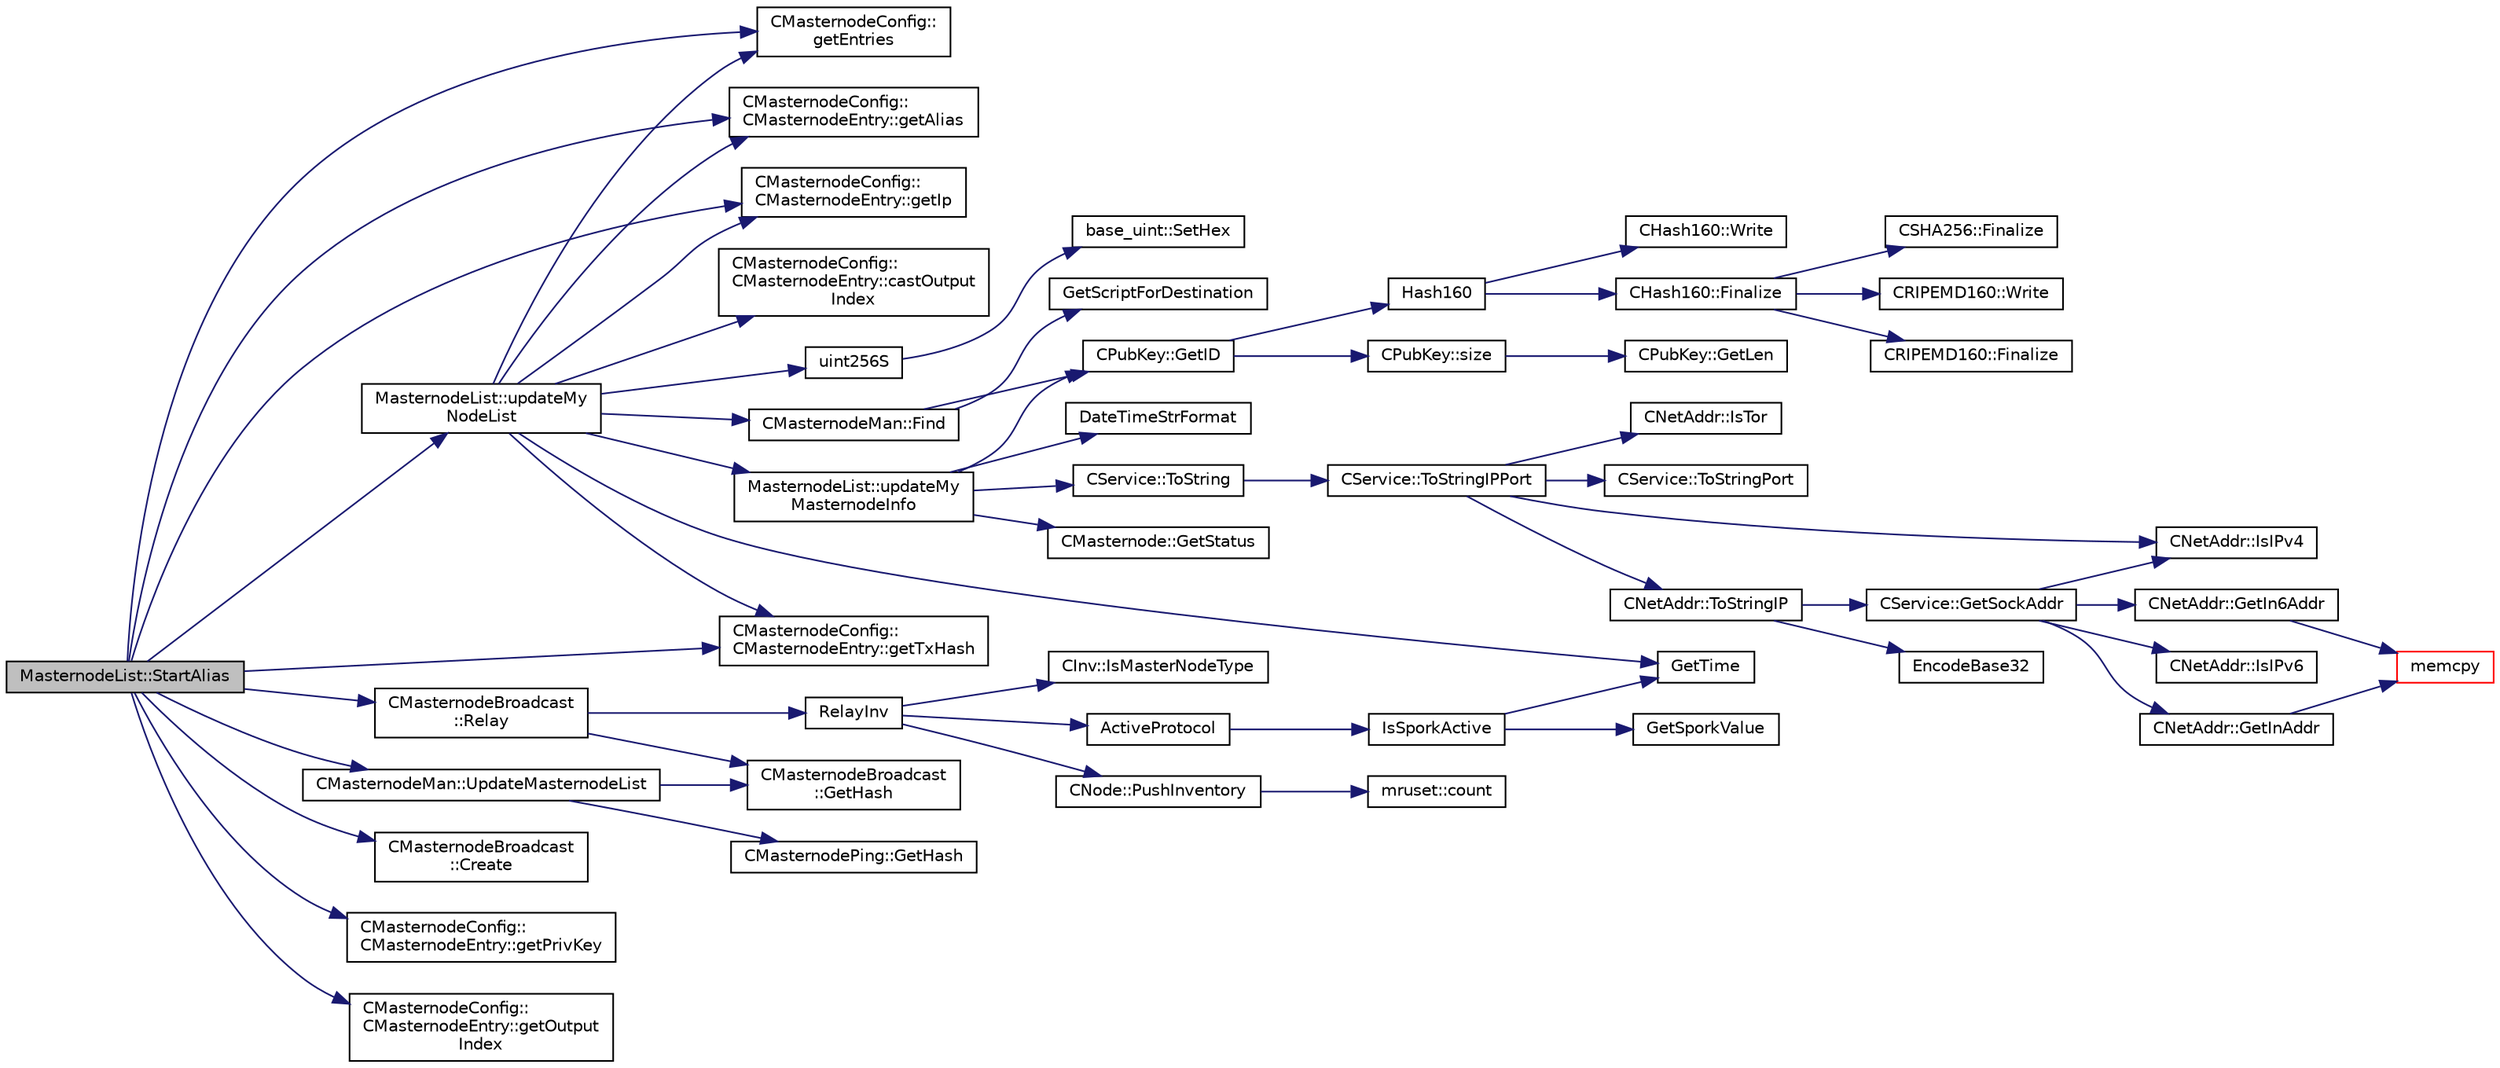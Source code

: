 digraph "MasternodeList::StartAlias"
{
  edge [fontname="Helvetica",fontsize="10",labelfontname="Helvetica",labelfontsize="10"];
  node [fontname="Helvetica",fontsize="10",shape=record];
  rankdir="LR";
  Node369 [label="MasternodeList::StartAlias",height=0.2,width=0.4,color="black", fillcolor="grey75", style="filled", fontcolor="black"];
  Node369 -> Node370 [color="midnightblue",fontsize="10",style="solid",fontname="Helvetica"];
  Node370 [label="CMasternodeConfig::\lgetEntries",height=0.2,width=0.4,color="black", fillcolor="white", style="filled",URL="$class_c_masternode_config.html#a21fb5f410e3dcd55429f256d4efe4e61"];
  Node369 -> Node371 [color="midnightblue",fontsize="10",style="solid",fontname="Helvetica"];
  Node371 [label="CMasternodeConfig::\lCMasternodeEntry::getAlias",height=0.2,width=0.4,color="black", fillcolor="white", style="filled",URL="$class_c_masternode_config_1_1_c_masternode_entry.html#abf242505d9955e37da0628a35d26677e"];
  Node369 -> Node372 [color="midnightblue",fontsize="10",style="solid",fontname="Helvetica"];
  Node372 [label="CMasternodeBroadcast\l::Create",height=0.2,width=0.4,color="black", fillcolor="white", style="filled",URL="$class_c_masternode_broadcast.html#a3b331bac6aa4ab8ece112b62243f7498",tooltip="Create Masternode broadcast, needs to be relayed manually after that. "];
  Node369 -> Node373 [color="midnightblue",fontsize="10",style="solid",fontname="Helvetica"];
  Node373 [label="CMasternodeConfig::\lCMasternodeEntry::getIp",height=0.2,width=0.4,color="black", fillcolor="white", style="filled",URL="$class_c_masternode_config_1_1_c_masternode_entry.html#a50b3672f986b569c83bf29e08f8165c8"];
  Node369 -> Node374 [color="midnightblue",fontsize="10",style="solid",fontname="Helvetica"];
  Node374 [label="CMasternodeConfig::\lCMasternodeEntry::getPrivKey",height=0.2,width=0.4,color="black", fillcolor="white", style="filled",URL="$class_c_masternode_config_1_1_c_masternode_entry.html#ab0e21a945e43940b659bf289f9280552"];
  Node369 -> Node375 [color="midnightblue",fontsize="10",style="solid",fontname="Helvetica"];
  Node375 [label="CMasternodeConfig::\lCMasternodeEntry::getTxHash",height=0.2,width=0.4,color="black", fillcolor="white", style="filled",URL="$class_c_masternode_config_1_1_c_masternode_entry.html#a08039c5a3271a278c64a706c4b53d29b"];
  Node369 -> Node376 [color="midnightblue",fontsize="10",style="solid",fontname="Helvetica"];
  Node376 [label="CMasternodeConfig::\lCMasternodeEntry::getOutput\lIndex",height=0.2,width=0.4,color="black", fillcolor="white", style="filled",URL="$class_c_masternode_config_1_1_c_masternode_entry.html#a4aff6625aebbc697706d13fdf044cafa"];
  Node369 -> Node377 [color="midnightblue",fontsize="10",style="solid",fontname="Helvetica"];
  Node377 [label="CMasternodeMan::UpdateMasternodeList",height=0.2,width=0.4,color="black", fillcolor="white", style="filled",URL="$class_c_masternode_man.html#aed8b4c3eec39239a4c63c2cda5e7588c",tooltip="Update masternode list and maps using provided CMasternodeBroadcast. "];
  Node377 -> Node378 [color="midnightblue",fontsize="10",style="solid",fontname="Helvetica"];
  Node378 [label="CMasternodePing::GetHash",height=0.2,width=0.4,color="black", fillcolor="white", style="filled",URL="$class_c_masternode_ping.html#a3aff56c6fc3ff76363d4e527db6a812e"];
  Node377 -> Node379 [color="midnightblue",fontsize="10",style="solid",fontname="Helvetica"];
  Node379 [label="CMasternodeBroadcast\l::GetHash",height=0.2,width=0.4,color="black", fillcolor="white", style="filled",URL="$class_c_masternode_broadcast.html#a0ada325e5672c4cd178cf02cdc0a7bd5"];
  Node369 -> Node380 [color="midnightblue",fontsize="10",style="solid",fontname="Helvetica"];
  Node380 [label="CMasternodeBroadcast\l::Relay",height=0.2,width=0.4,color="black", fillcolor="white", style="filled",URL="$class_c_masternode_broadcast.html#a54fc9e822e1524bee8852a0bf6d82736"];
  Node380 -> Node379 [color="midnightblue",fontsize="10",style="solid",fontname="Helvetica"];
  Node380 -> Node381 [color="midnightblue",fontsize="10",style="solid",fontname="Helvetica"];
  Node381 [label="RelayInv",height=0.2,width=0.4,color="black", fillcolor="white", style="filled",URL="$net_8cpp.html#a653718509f060207d28139fa8346e64a"];
  Node381 -> Node382 [color="midnightblue",fontsize="10",style="solid",fontname="Helvetica"];
  Node382 [label="CInv::IsMasterNodeType",height=0.2,width=0.4,color="black", fillcolor="white", style="filled",URL="$class_c_inv.html#ab96a3a729beb1092a87604667dc5baba"];
  Node381 -> Node383 [color="midnightblue",fontsize="10",style="solid",fontname="Helvetica"];
  Node383 [label="ActiveProtocol",height=0.2,width=0.4,color="black", fillcolor="white", style="filled",URL="$main_8cpp.html#a138f84e8c8976fe85712b695c32ee3c7",tooltip="See whether the protocol update is enforced for connected nodes. "];
  Node383 -> Node384 [color="midnightblue",fontsize="10",style="solid",fontname="Helvetica"];
  Node384 [label="IsSporkActive",height=0.2,width=0.4,color="black", fillcolor="white", style="filled",URL="$spork_8cpp.html#a3305663176e21e81c80dc951a7f8ea5e"];
  Node384 -> Node385 [color="midnightblue",fontsize="10",style="solid",fontname="Helvetica"];
  Node385 [label="GetSporkValue",height=0.2,width=0.4,color="black", fillcolor="white", style="filled",URL="$spork_8cpp.html#a7125c44e1c9a54dc7c28556b3fb24a8f"];
  Node384 -> Node386 [color="midnightblue",fontsize="10",style="solid",fontname="Helvetica"];
  Node386 [label="GetTime",height=0.2,width=0.4,color="black", fillcolor="white", style="filled",URL="$utiltime_8cpp.html#a46fac5fba8ba905b5f9acb364f5d8c6f",tooltip="For unit testing. "];
  Node381 -> Node387 [color="midnightblue",fontsize="10",style="solid",fontname="Helvetica"];
  Node387 [label="CNode::PushInventory",height=0.2,width=0.4,color="black", fillcolor="white", style="filled",URL="$class_c_node.html#a7cef2333aa8776127a7e7fcab659eb6a"];
  Node387 -> Node388 [color="midnightblue",fontsize="10",style="solid",fontname="Helvetica"];
  Node388 [label="mruset::count",height=0.2,width=0.4,color="black", fillcolor="white", style="filled",URL="$classmruset.html#aff65b732aed809fb84542e1136321a24"];
  Node369 -> Node389 [color="midnightblue",fontsize="10",style="solid",fontname="Helvetica"];
  Node389 [label="MasternodeList::updateMy\lNodeList",height=0.2,width=0.4,color="black", fillcolor="white", style="filled",URL="$class_masternode_list.html#abfb8462c699669f75f7a8005089bdb0a"];
  Node389 -> Node386 [color="midnightblue",fontsize="10",style="solid",fontname="Helvetica"];
  Node389 -> Node370 [color="midnightblue",fontsize="10",style="solid",fontname="Helvetica"];
  Node389 -> Node390 [color="midnightblue",fontsize="10",style="solid",fontname="Helvetica"];
  Node390 [label="CMasternodeConfig::\lCMasternodeEntry::castOutput\lIndex",height=0.2,width=0.4,color="black", fillcolor="white", style="filled",URL="$class_c_masternode_config_1_1_c_masternode_entry.html#a2b6bd533a4a01a1fc486858f8c3856c5"];
  Node389 -> Node391 [color="midnightblue",fontsize="10",style="solid",fontname="Helvetica"];
  Node391 [label="uint256S",height=0.2,width=0.4,color="black", fillcolor="white", style="filled",URL="$uint256_8h.html#a52e679560cc1ebf68f878ed69e38f259"];
  Node391 -> Node392 [color="midnightblue",fontsize="10",style="solid",fontname="Helvetica"];
  Node392 [label="base_uint::SetHex",height=0.2,width=0.4,color="black", fillcolor="white", style="filled",URL="$classbase__uint.html#ade1a897fac931f28f54998c92c797228"];
  Node389 -> Node375 [color="midnightblue",fontsize="10",style="solid",fontname="Helvetica"];
  Node389 -> Node393 [color="midnightblue",fontsize="10",style="solid",fontname="Helvetica"];
  Node393 [label="CMasternodeMan::Find",height=0.2,width=0.4,color="black", fillcolor="white", style="filled",URL="$class_c_masternode_man.html#a3d34836c6992d29c485ba94a0c1e0ae6",tooltip="Find an entry. "];
  Node393 -> Node394 [color="midnightblue",fontsize="10",style="solid",fontname="Helvetica"];
  Node394 [label="GetScriptForDestination",height=0.2,width=0.4,color="black", fillcolor="white", style="filled",URL="$standard_8cpp.html#ae40f28d3b46c21033f6ee1f1200d0321"];
  Node393 -> Node395 [color="midnightblue",fontsize="10",style="solid",fontname="Helvetica"];
  Node395 [label="CPubKey::GetID",height=0.2,width=0.4,color="black", fillcolor="white", style="filled",URL="$class_c_pub_key.html#a2675f7e6f72eff68e7a5227289feb021",tooltip="Get the KeyID of this public key (hash of its serialization) "];
  Node395 -> Node396 [color="midnightblue",fontsize="10",style="solid",fontname="Helvetica"];
  Node396 [label="Hash160",height=0.2,width=0.4,color="black", fillcolor="white", style="filled",URL="$hash_8h.html#a4490f70ddae16e9e48460a0416a48a6b",tooltip="Compute the 160-bit hash an object. "];
  Node396 -> Node397 [color="midnightblue",fontsize="10",style="solid",fontname="Helvetica"];
  Node397 [label="CHash160::Write",height=0.2,width=0.4,color="black", fillcolor="white", style="filled",URL="$class_c_hash160.html#af56cdd9443013eb68b246aa8450217f2"];
  Node396 -> Node398 [color="midnightblue",fontsize="10",style="solid",fontname="Helvetica"];
  Node398 [label="CHash160::Finalize",height=0.2,width=0.4,color="black", fillcolor="white", style="filled",URL="$class_c_hash160.html#a9bb08e1772002ae1a5d85017ba7952ee"];
  Node398 -> Node399 [color="midnightblue",fontsize="10",style="solid",fontname="Helvetica"];
  Node399 [label="CSHA256::Finalize",height=0.2,width=0.4,color="black", fillcolor="white", style="filled",URL="$class_c_s_h_a256.html#a4259230be0caefa590bc324fc12b9b90"];
  Node398 -> Node400 [color="midnightblue",fontsize="10",style="solid",fontname="Helvetica"];
  Node400 [label="CRIPEMD160::Write",height=0.2,width=0.4,color="black", fillcolor="white", style="filled",URL="$class_c_r_i_p_e_m_d160.html#a221143b9d94af623d07c4f4ba1bf6007"];
  Node398 -> Node401 [color="midnightblue",fontsize="10",style="solid",fontname="Helvetica"];
  Node401 [label="CRIPEMD160::Finalize",height=0.2,width=0.4,color="black", fillcolor="white", style="filled",URL="$class_c_r_i_p_e_m_d160.html#a2a11566fbf9d1339b819833313fc4e51"];
  Node395 -> Node402 [color="midnightblue",fontsize="10",style="solid",fontname="Helvetica"];
  Node402 [label="CPubKey::size",height=0.2,width=0.4,color="black", fillcolor="white", style="filled",URL="$class_c_pub_key.html#a6bb28fcf0a5f799c69f5b7269363b309",tooltip="Simple read-only vector-like interface to the pubkey data. "];
  Node402 -> Node403 [color="midnightblue",fontsize="10",style="solid",fontname="Helvetica"];
  Node403 [label="CPubKey::GetLen",height=0.2,width=0.4,color="black", fillcolor="white", style="filled",URL="$class_c_pub_key.html#a7dc71b3f037c84268dc22de97d7b65fb",tooltip="Compute the length of a pubkey with a given first byte. "];
  Node389 -> Node404 [color="midnightblue",fontsize="10",style="solid",fontname="Helvetica"];
  Node404 [label="MasternodeList::updateMy\lMasternodeInfo",height=0.2,width=0.4,color="black", fillcolor="white", style="filled",URL="$class_masternode_list.html#aab24be7fcf713ad32d557e163cbd3d8d"];
  Node404 -> Node405 [color="midnightblue",fontsize="10",style="solid",fontname="Helvetica"];
  Node405 [label="CService::ToString",height=0.2,width=0.4,color="black", fillcolor="white", style="filled",URL="$class_c_service.html#a225473158bc07c87a6a862160d73cfea"];
  Node405 -> Node406 [color="midnightblue",fontsize="10",style="solid",fontname="Helvetica"];
  Node406 [label="CService::ToStringIPPort",height=0.2,width=0.4,color="black", fillcolor="white", style="filled",URL="$class_c_service.html#a224204c838b12eeb49ca7eabe6f75004"];
  Node406 -> Node407 [color="midnightblue",fontsize="10",style="solid",fontname="Helvetica"];
  Node407 [label="CNetAddr::IsIPv4",height=0.2,width=0.4,color="black", fillcolor="white", style="filled",URL="$class_c_net_addr.html#a7021b79e9a33c342b68db09dbb6c2293"];
  Node406 -> Node408 [color="midnightblue",fontsize="10",style="solid",fontname="Helvetica"];
  Node408 [label="CNetAddr::IsTor",height=0.2,width=0.4,color="black", fillcolor="white", style="filled",URL="$class_c_net_addr.html#a4db37b4997ff3b8c57959f2aa915a9a3"];
  Node406 -> Node409 [color="midnightblue",fontsize="10",style="solid",fontname="Helvetica"];
  Node409 [label="CNetAddr::ToStringIP",height=0.2,width=0.4,color="black", fillcolor="white", style="filled",URL="$class_c_net_addr.html#a0c8d9b5ed3824546ff4dccca3b28b073"];
  Node409 -> Node410 [color="midnightblue",fontsize="10",style="solid",fontname="Helvetica"];
  Node410 [label="EncodeBase32",height=0.2,width=0.4,color="black", fillcolor="white", style="filled",URL="$utilstrencodings_8cpp.html#a71aa75e646de8a10971f887bc71d9a75"];
  Node409 -> Node411 [color="midnightblue",fontsize="10",style="solid",fontname="Helvetica"];
  Node411 [label="CService::GetSockAddr",height=0.2,width=0.4,color="black", fillcolor="white", style="filled",URL="$class_c_service.html#ac4c6d655fab3af40937f0b0c65581745"];
  Node411 -> Node407 [color="midnightblue",fontsize="10",style="solid",fontname="Helvetica"];
  Node411 -> Node412 [color="midnightblue",fontsize="10",style="solid",fontname="Helvetica"];
  Node412 [label="CNetAddr::GetInAddr",height=0.2,width=0.4,color="black", fillcolor="white", style="filled",URL="$class_c_net_addr.html#a4f73432c55d4acb6b9e4c54833eefea6"];
  Node412 -> Node413 [color="midnightblue",fontsize="10",style="solid",fontname="Helvetica"];
  Node413 [label="memcpy",height=0.2,width=0.4,color="red", fillcolor="white", style="filled",URL="$glibc__compat_8cpp.html#a0f46826ab0466591e136db24394923cf"];
  Node411 -> Node415 [color="midnightblue",fontsize="10",style="solid",fontname="Helvetica"];
  Node415 [label="CNetAddr::IsIPv6",height=0.2,width=0.4,color="black", fillcolor="white", style="filled",URL="$class_c_net_addr.html#aad5f7a372c56ccf4d773f728b6b46e18"];
  Node411 -> Node416 [color="midnightblue",fontsize="10",style="solid",fontname="Helvetica"];
  Node416 [label="CNetAddr::GetIn6Addr",height=0.2,width=0.4,color="black", fillcolor="white", style="filled",URL="$class_c_net_addr.html#a3616012f94b27148e5b8e27d943d4884"];
  Node416 -> Node413 [color="midnightblue",fontsize="10",style="solid",fontname="Helvetica"];
  Node406 -> Node417 [color="midnightblue",fontsize="10",style="solid",fontname="Helvetica"];
  Node417 [label="CService::ToStringPort",height=0.2,width=0.4,color="black", fillcolor="white", style="filled",URL="$class_c_service.html#a95d6f24b6a613fca24734ba4e38ef3dc"];
  Node404 -> Node418 [color="midnightblue",fontsize="10",style="solid",fontname="Helvetica"];
  Node418 [label="CMasternode::GetStatus",height=0.2,width=0.4,color="black", fillcolor="white", style="filled",URL="$class_c_masternode.html#a229c65e2db85fe13a7ffb9bfa7ab2495"];
  Node404 -> Node419 [color="midnightblue",fontsize="10",style="solid",fontname="Helvetica"];
  Node419 [label="DateTimeStrFormat",height=0.2,width=0.4,color="black", fillcolor="white", style="filled",URL="$utiltime_8cpp.html#a749bc6776c8ec72d7c5e4dea56aee415"];
  Node404 -> Node395 [color="midnightblue",fontsize="10",style="solid",fontname="Helvetica"];
  Node389 -> Node371 [color="midnightblue",fontsize="10",style="solid",fontname="Helvetica"];
  Node389 -> Node373 [color="midnightblue",fontsize="10",style="solid",fontname="Helvetica"];
}
